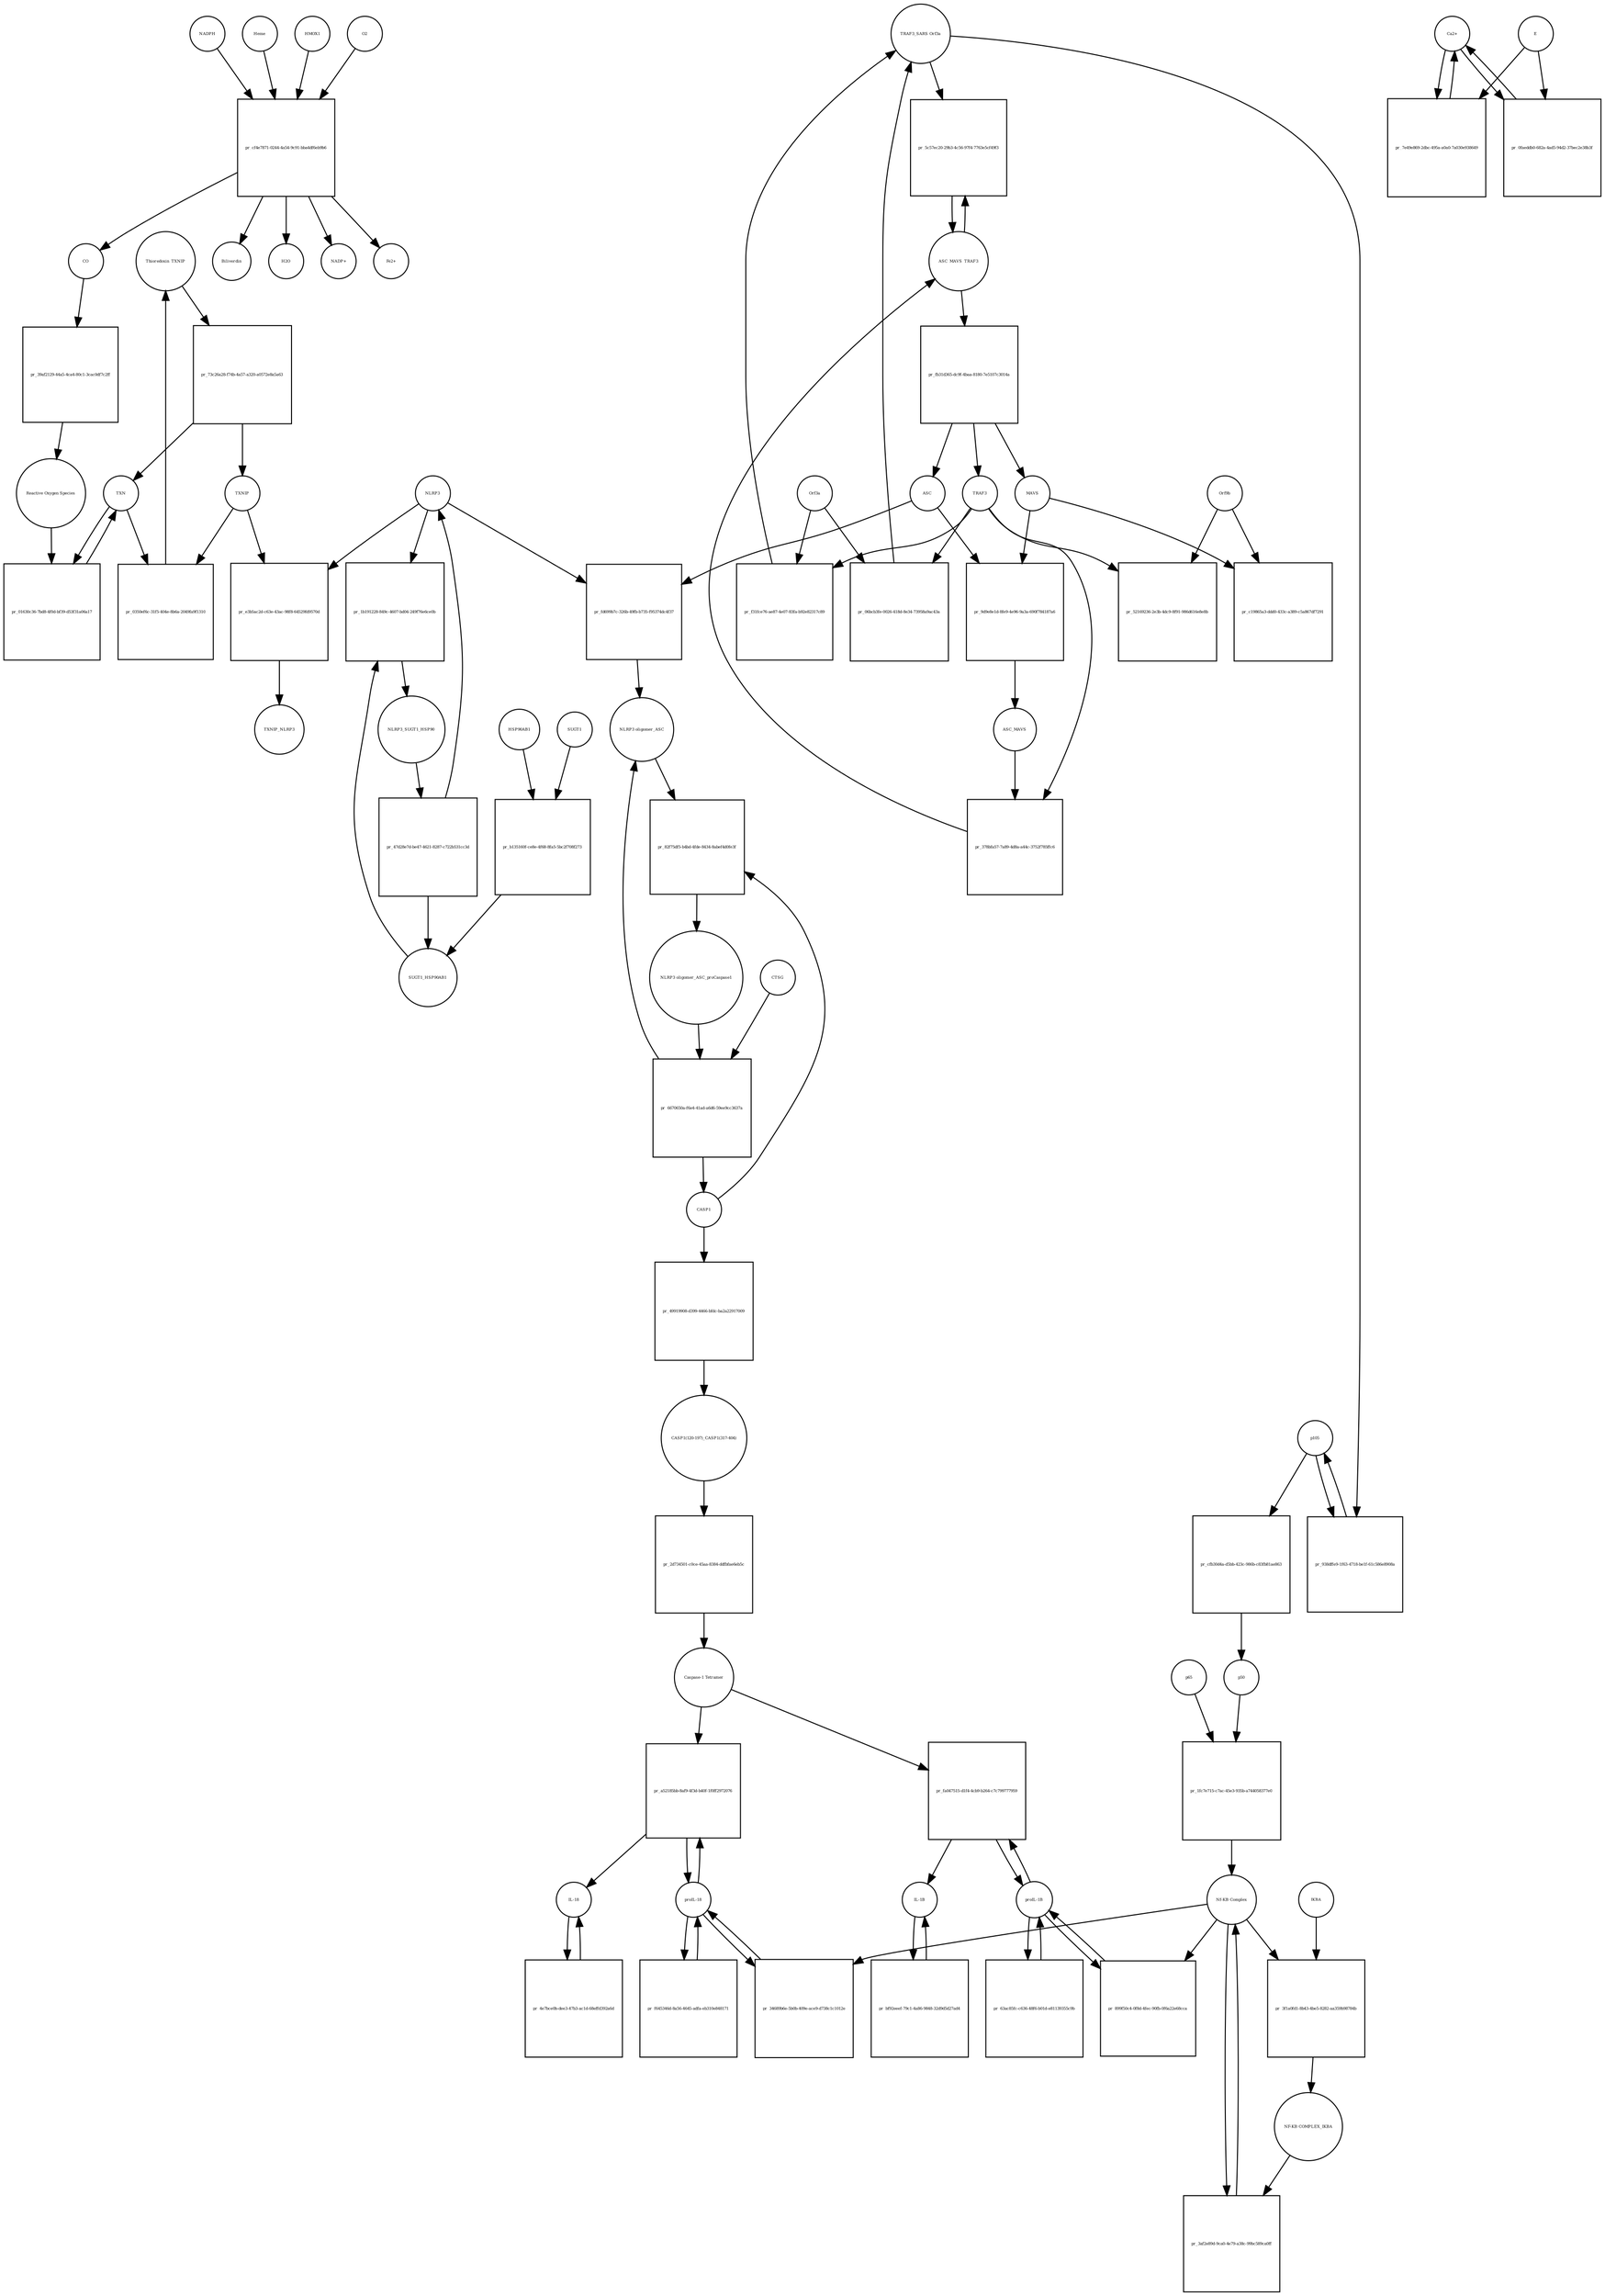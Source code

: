 strict digraph  {
Thioredoxin_TXNIP [annotation="urn_miriam_uniprot_P10599|urn_miriam_uniprot_Q9H3M7", bipartite=0, cls=complex, fontsize=4, label=Thioredoxin_TXNIP, shape=circle];
"pr_73c26a28-f74b-4a57-a320-a0572e8a5a63" [annotation="", bipartite=1, cls=process, fontsize=4, label="pr_73c26a28-f74b-4a57-a320-a0572e8a5a63", shape=square];
TXNIP [annotation=urn_miriam_uniprot_Q9H3M7, bipartite=0, cls=macromolecule, fontsize=4, label=TXNIP, shape=circle];
TXN [annotation=urn_miriam_uniprot_P10599, bipartite=0, cls=macromolecule, fontsize=4, label=TXN, shape=circle];
"pr_01630c36-7bd8-4f0d-bf39-d53f31a06a17" [annotation="", bipartite=1, cls=process, fontsize=4, label="pr_01630c36-7bd8-4f0d-bf39-d53f31a06a17", shape=square];
"Reactive Oxygen Species" [annotation="urn_miriam_obo.chebi_CHEBI%3A26523", bipartite=0, cls="simple chemical", fontsize=4, label="Reactive Oxygen Species", shape=circle];
"pr_0350ef6c-31f5-404e-8b6a-2049fa9f1310" [annotation="", bipartite=1, cls=process, fontsize=4, label="pr_0350ef6c-31f5-404e-8b6a-2049fa9f1310", shape=square];
HSP90AB1 [annotation=urn_miriam_uniprot_P08238, bipartite=0, cls=macromolecule, fontsize=4, label=HSP90AB1, shape=circle];
"pr_b135160f-ce8e-4f68-8fa5-5bc2f708f273" [annotation="", bipartite=1, cls=process, fontsize=4, label="pr_b135160f-ce8e-4f68-8fa5-5bc2f708f273", shape=square];
SUGT1 [annotation=urn_miriam_uniprot_Q9Y2Z0, bipartite=0, cls=macromolecule, fontsize=4, label=SUGT1, shape=circle];
SUGT1_HSP90AB1 [annotation="urn_miriam_uniprot_P08238|urn_miriam_uniprot_Q9Y2Z0", bipartite=0, cls=complex, fontsize=4, label=SUGT1_HSP90AB1, shape=circle];
NLRP3 [annotation=urn_miriam_uniprot_Q96P20, bipartite=0, cls=macromolecule, fontsize=4, label=NLRP3, shape=circle];
"pr_e3b5ac2d-c63e-43ac-98f8-64529fd9570d" [annotation="", bipartite=1, cls=process, fontsize=4, label="pr_e3b5ac2d-c63e-43ac-98f8-64529fd9570d", shape=square];
TXNIP_NLRP3 [annotation="urn_miriam_uniprot_Q9H3M7|urn_miriam_uniprot_Q96P20", bipartite=0, cls=complex, fontsize=4, label=TXNIP_NLRP3, shape=circle];
"NLRP3 oligomer_ASC_proCaspase1" [annotation="urn_miriam_uniprot_P29466|urn_miriam_uniprot_Q9ULZ3|urn_miriam_uniprot_Q96P20", bipartite=0, cls=complex, fontsize=4, label="NLRP3 oligomer_ASC_proCaspase1", shape=circle];
"pr_6670650a-f6e4-41ad-a6d6-59ee9cc3637a" [annotation="", bipartite=1, cls=process, fontsize=4, label="pr_6670650a-f6e4-41ad-a6d6-59ee9cc3637a", shape=square];
CASP1 [annotation=urn_miriam_uniprot_P29466, bipartite=0, cls=macromolecule, fontsize=4, label=CASP1, shape=circle];
CTSG [annotation=urn_miriam_uniprot_P08311, bipartite=0, cls=macromolecule, fontsize=4, label=CTSG, shape=circle];
"NLRP3 oligomer_ASC" [annotation="urn_miriam_uniprot_Q9ULZ3|urn_miriam_uniprot_Q96P20", bipartite=0, cls=complex, fontsize=4, label="NLRP3 oligomer_ASC", shape=circle];
"pr_49919908-d399-4466-bfdc-ba2a22917009" [annotation="", bipartite=1, cls=process, fontsize=4, label="pr_49919908-d399-4466-bfdc-ba2a22917009", shape=square];
"CASP1(120-197)_CASP1(317-404)" [annotation=urn_miriam_uniprot_P29466, bipartite=0, cls=complex, fontsize=4, label="CASP1(120-197)_CASP1(317-404)", shape=circle];
"pr_2d734501-c0ce-45aa-8384-ddfbfae6eb5c" [annotation="", bipartite=1, cls=process, fontsize=4, label="pr_2d734501-c0ce-45aa-8384-ddfbfae6eb5c", shape=square];
"Caspase-1 Tetramer" [annotation=urn_miriam_uniprot_P29466, bipartite=0, cls="complex multimer", fontsize=4, label="Caspase-1 Tetramer", shape=circle];
"proIL-1B" [annotation=urn_miriam_uniprot_P01584, bipartite=0, cls=macromolecule, fontsize=4, label="proIL-1B", shape=circle];
"pr_fa047515-d1f4-4cb9-b264-c7c799777959" [annotation="", bipartite=1, cls=process, fontsize=4, label="pr_fa047515-d1f4-4cb9-b264-c7c799777959", shape=square];
"IL-1B" [annotation=urn_miriam_uniprot_P01584, bipartite=0, cls=macromolecule, fontsize=4, label="IL-1B", shape=circle];
"pr_bf92eeef-79c1-4a86-9848-32d9d5d27ad4" [annotation="", bipartite=1, cls="omitted process", fontsize=4, label="pr_bf92eeef-79c1-4a86-9848-32d9d5d27ad4", shape=square];
"proIL-18" [annotation=urn_miriam_uniprot_Q14116, bipartite=0, cls=macromolecule, fontsize=4, label="proIL-18", shape=circle];
"pr_a52185bb-8af9-4f3d-b40f-1f0ff2972076" [annotation="", bipartite=1, cls=process, fontsize=4, label="pr_a52185bb-8af9-4f3d-b40f-1f0ff2972076", shape=square];
"IL-18" [annotation=urn_miriam_uniprot_Q14116, bipartite=0, cls=macromolecule, fontsize=4, label="IL-18", shape=circle];
"pr_4e7bce0b-dee3-47b3-ac1d-68effd392a6d" [annotation="", bipartite=1, cls="omitted process", fontsize=4, label="pr_4e7bce0b-dee3-47b3-ac1d-68effd392a6d", shape=square];
"pr_82f75df5-b4bd-4fde-8434-8abef4d0fe3f" [annotation="", bipartite=1, cls=process, fontsize=4, label="pr_82f75df5-b4bd-4fde-8434-8abef4d0fe3f", shape=square];
"pr_899f50c4-0f8d-4fec-90fb-0f6a22e68cca" [annotation="", bipartite=1, cls=process, fontsize=4, label="pr_899f50c4-0f8d-4fec-90fb-0f6a22e68cca", shape=square];
"Nf-KB Complex" [annotation="urn_miriam_uniprot_P19838|urn_miriam_uniprot_Q00653", bipartite=0, cls=complex, fontsize=4, label="Nf-KB Complex", shape=circle];
"pr_34689b6e-5b0b-409e-ace9-d738c1c1012e" [annotation="", bipartite=1, cls=process, fontsize=4, label="pr_34689b6e-5b0b-409e-ace9-d738c1c1012e", shape=square];
p50 [annotation=urn_miriam_uniprot_P19838, bipartite=0, cls=macromolecule, fontsize=4, label=p50, shape=circle];
"pr_1fc7e715-c7ac-45e3-935b-a744058377e0" [annotation="", bipartite=1, cls=process, fontsize=4, label="pr_1fc7e715-c7ac-45e3-935b-a744058377e0", shape=square];
p65 [annotation=urn_miriam_uniprot_Q00653, bipartite=0, cls=macromolecule, fontsize=4, label=p65, shape=circle];
Orf3a [annotation="urn_miriam_uniprot_P59632|urn_miriam_taxonomy_694009", bipartite=0, cls=macromolecule, fontsize=4, label=Orf3a, shape=circle];
"pr_06bcb3fe-0026-418d-8e34-73958a9ac43a" [annotation="", bipartite=1, cls=process, fontsize=4, label="pr_06bcb3fe-0026-418d-8e34-73958a9ac43a", shape=square];
TRAF3 [annotation=urn_miriam_uniprot_Q13114, bipartite=0, cls=macromolecule, fontsize=4, label=TRAF3, shape=circle];
"TRAF3_SARS Orf3a" [annotation="urn_miriam_uniprot_P59632|urn_miriam_uniprot_Q13114|urn_miriam_taxonomy_694009", bipartite=0, cls=complex, fontsize=4, label="TRAF3_SARS Orf3a", shape=circle];
p105 [annotation=urn_miriam_uniprot_P19838, bipartite=0, cls=macromolecule, fontsize=4, label=p105, shape=circle];
"pr_cfb30d4a-d5bb-423c-986b-c83fb81ae863" [annotation="", bipartite=1, cls="omitted process", fontsize=4, label="pr_cfb30d4a-d5bb-423c-986b-c83fb81ae863", shape=square];
ASC [annotation=urn_miriam_uniprot_Q9ULZ3, bipartite=0, cls=macromolecule, fontsize=4, label=ASC, shape=circle];
"pr_fd699b7c-326b-49fb-b735-f95374dc4f37" [annotation="", bipartite=1, cls=process, fontsize=4, label="pr_fd699b7c-326b-49fb-b735-f95374dc4f37", shape=square];
IKBA [annotation="", bipartite=0, cls=macromolecule, fontsize=4, label=IKBA, shape=circle];
"pr_3f1a0fd1-8b43-4be5-8282-aa359b98784b" [annotation="", bipartite=1, cls=process, fontsize=4, label="pr_3f1a0fd1-8b43-4be5-8282-aa359b98784b", shape=square];
"NF-KB COMPLEX_IKBA" [annotation=urn_miriam_uniprot_P19838, bipartite=0, cls=complex, fontsize=4, label="NF-KB COMPLEX_IKBA", shape=circle];
"pr_3af2e89d-9ca0-4e79-a38c-99bc589ca0ff" [annotation="", bipartite=1, cls=process, fontsize=4, label="pr_3af2e89d-9ca0-4e79-a38c-99bc589ca0ff", shape=square];
NLRP3_SUGT1_HSP90 [annotation="urn_miriam_uniprot_P08238|urn_miriam_uniprot_Q96P20|urn_miriam_uniprot_Q9Y2Z0", bipartite=0, cls=complex, fontsize=4, label=NLRP3_SUGT1_HSP90, shape=circle];
"pr_47d28e7d-be47-4621-8287-c722b531cc3d" [annotation="", bipartite=1, cls="omitted process", fontsize=4, label="pr_47d28e7d-be47-4621-8287-c722b531cc3d", shape=square];
"pr_9d9e8e1d-8fe9-4e96-9a3a-690f784187a6" [annotation="", bipartite=1, cls=process, fontsize=4, label="pr_9d9e8e1d-8fe9-4e96-9a3a-690f784187a6", shape=square];
ASC_MAVS [annotation=urn_miriam_uniprot_Q9ULZ3, bipartite=0, cls=complex, fontsize=4, label=ASC_MAVS, shape=circle];
MAVS [annotation=urn_miriam_uniprot_Q7Z434, bipartite=0, cls=macromolecule, fontsize=4, label=MAVS, shape=circle];
"pr_378bfa57-7a89-4d8a-a44c-3752f785ffc6" [annotation="", bipartite=1, cls=process, fontsize=4, label="pr_378bfa57-7a89-4d8a-a44c-3752f785ffc6", shape=square];
ASC_MAVS_TRAF3 [annotation="urn_miriam_pubmed_25847972|urn_miriam_uniprot_Q9ULZ3|urn_miriam_uniprot_Q13114", bipartite=0, cls=complex, fontsize=4, label=ASC_MAVS_TRAF3, shape=circle];
"pr_fb31d365-dc9f-4baa-8180-7e5107c3014a" [annotation="", bipartite=1, cls=process, fontsize=4, label="pr_fb31d365-dc9f-4baa-8180-7e5107c3014a", shape=square];
"pr_5c57ec20-29b3-4c56-97f4-7763e5cf49f3" [annotation="", bipartite=1, cls="omitted process", fontsize=4, label="pr_5c57ec20-29b3-4c56-97f4-7763e5cf49f3", shape=square];
"pr_1b191228-849c-4607-bd04-249f76e6ce0b" [annotation="", bipartite=1, cls=process, fontsize=4, label="pr_1b191228-849c-4607-bd04-249f76e6ce0b", shape=square];
"pr_63ac85fc-c636-48f6-b01d-e81139355c9b" [annotation="", bipartite=1, cls=process, fontsize=4, label="pr_63ac85fc-c636-48f6-b01d-e81139355c9b", shape=square];
"pr_f645346d-8a56-4645-adfa-eb310e848171" [annotation="", bipartite=1, cls=process, fontsize=4, label="pr_f645346d-8a56-4645-adfa-eb310e848171", shape=square];
"Ca2+" [annotation="urn_miriam_obo.chebi_CHEBI%3A29108", bipartite=0, cls="simple chemical", fontsize=4, label="Ca2+", shape=circle];
"pr_7e49e869-2dbc-495a-a0a0-7a030e938649" [annotation="", bipartite=1, cls=process, fontsize=4, label="pr_7e49e869-2dbc-495a-a0a0-7a030e938649", shape=square];
E [annotation="urn_miriam_uniprot_P59637|urn_miriam_taxonomy_694009", bipartite=0, cls=macromolecule, fontsize=4, label=E, shape=circle];
"pr_0faeddb0-682a-4ad5-94d2-37bec2e38b3f" [annotation="", bipartite=1, cls=process, fontsize=4, label="pr_0faeddb0-682a-4ad5-94d2-37bec2e38b3f", shape=square];
"pr_f31fce76-ae87-4e07-83fa-b92e82317c89" [annotation="", bipartite=1, cls=process, fontsize=4, label="pr_f31fce76-ae87-4e07-83fa-b92e82317c89", shape=square];
"pr_938dffe9-1f63-4718-be1f-61c586e8908a" [annotation="", bipartite=1, cls="omitted process", fontsize=4, label="pr_938dffe9-1f63-4718-be1f-61c586e8908a", shape=square];
Heme [annotation="urn_miriam_obo.chebi_CHEBI%3A30413", bipartite=0, cls="simple chemical", fontsize=4, label=Heme, shape=circle];
"pr_cf4e7871-0244-4a54-9c91-bba4df6eb9b6" [annotation="", bipartite=1, cls=process, fontsize=4, label="pr_cf4e7871-0244-4a54-9c91-bba4df6eb9b6", shape=square];
Biliverdin [annotation="urn_miriam_obo.chebi_CHEBI%3A17033", bipartite=0, cls="simple chemical", fontsize=4, label=Biliverdin, shape=circle];
HMOX1 [annotation=urn_miriam_uniprot_P09601, bipartite=0, cls=macromolecule, fontsize=4, label=HMOX1, shape=circle];
O2 [annotation="urn_miriam_obo.chebi_CHEBI%3A15379", bipartite=0, cls="simple chemical", fontsize=4, label=O2, shape=circle];
NADPH [annotation="urn_miriam_obo.chebi_CHEBI%3A16474", bipartite=0, cls="simple chemical", fontsize=4, label=NADPH, shape=circle];
H2O [annotation="urn_miriam_obo.chebi_CHEBI%3A15377", bipartite=0, cls="simple chemical", fontsize=4, label=H2O, shape=circle];
"NADP+" [annotation="urn_miriam_obo.chebi_CHEBI%3A18009", bipartite=0, cls="simple chemical", fontsize=4, label="NADP+", shape=circle];
CO [annotation="urn_miriam_obo.chebi_CHEBI%3A17245", bipartite=0, cls="simple chemical", fontsize=4, label=CO, shape=circle];
"Fe2+" [annotation="urn_miriam_obo.chebi_CHEBI%3A29033", bipartite=0, cls="simple chemical", fontsize=4, label="Fe2+", shape=circle];
"pr_39af2129-44a5-4ca4-80c1-3cac0df7c2ff" [annotation="", bipartite=1, cls=process, fontsize=4, label="pr_39af2129-44a5-4ca4-80c1-3cac0df7c2ff", shape=square];
"pr_c19865a3-ddd0-433c-a389-c5a867df7291" [annotation="", bipartite=1, cls=process, fontsize=4, label="pr_c19865a3-ddd0-433c-a389-c5a867df7291", shape=square];
Orf9b [annotation="urn_miriam_taxonomy_694009|urn_miriam_uniprot_P59636", bipartite=0, cls=macromolecule, fontsize=4, label=Orf9b, shape=circle];
"pr_52169236-2e3b-4dc9-8f91-986d616e8e8b" [annotation="", bipartite=1, cls=process, fontsize=4, label="pr_52169236-2e3b-4dc9-8f91-986d616e8e8b", shape=square];
Thioredoxin_TXNIP -> "pr_73c26a28-f74b-4a57-a320-a0572e8a5a63"  [annotation="", interaction_type=consumption];
"pr_73c26a28-f74b-4a57-a320-a0572e8a5a63" -> TXNIP  [annotation="", interaction_type=production];
"pr_73c26a28-f74b-4a57-a320-a0572e8a5a63" -> TXN  [annotation="", interaction_type=production];
TXNIP -> "pr_0350ef6c-31f5-404e-8b6a-2049fa9f1310"  [annotation="", interaction_type=consumption];
TXNIP -> "pr_e3b5ac2d-c63e-43ac-98f8-64529fd9570d"  [annotation="", interaction_type=consumption];
TXN -> "pr_01630c36-7bd8-4f0d-bf39-d53f31a06a17"  [annotation="", interaction_type=consumption];
TXN -> "pr_0350ef6c-31f5-404e-8b6a-2049fa9f1310"  [annotation="", interaction_type=consumption];
"pr_01630c36-7bd8-4f0d-bf39-d53f31a06a17" -> TXN  [annotation="", interaction_type=production];
"Reactive Oxygen Species" -> "pr_01630c36-7bd8-4f0d-bf39-d53f31a06a17"  [annotation="", interaction_type="necessary stimulation"];
"pr_0350ef6c-31f5-404e-8b6a-2049fa9f1310" -> Thioredoxin_TXNIP  [annotation="", interaction_type=production];
HSP90AB1 -> "pr_b135160f-ce8e-4f68-8fa5-5bc2f708f273"  [annotation="", interaction_type=consumption];
"pr_b135160f-ce8e-4f68-8fa5-5bc2f708f273" -> SUGT1_HSP90AB1  [annotation="", interaction_type=production];
SUGT1 -> "pr_b135160f-ce8e-4f68-8fa5-5bc2f708f273"  [annotation="", interaction_type=consumption];
SUGT1_HSP90AB1 -> "pr_1b191228-849c-4607-bd04-249f76e6ce0b"  [annotation="", interaction_type=consumption];
NLRP3 -> "pr_e3b5ac2d-c63e-43ac-98f8-64529fd9570d"  [annotation="", interaction_type=consumption];
NLRP3 -> "pr_fd699b7c-326b-49fb-b735-f95374dc4f37"  [annotation="", interaction_type=consumption];
NLRP3 -> "pr_1b191228-849c-4607-bd04-249f76e6ce0b"  [annotation="", interaction_type=consumption];
"pr_e3b5ac2d-c63e-43ac-98f8-64529fd9570d" -> TXNIP_NLRP3  [annotation="", interaction_type=production];
"NLRP3 oligomer_ASC_proCaspase1" -> "pr_6670650a-f6e4-41ad-a6d6-59ee9cc3637a"  [annotation="", interaction_type=consumption];
"pr_6670650a-f6e4-41ad-a6d6-59ee9cc3637a" -> CASP1  [annotation="", interaction_type=production];
"pr_6670650a-f6e4-41ad-a6d6-59ee9cc3637a" -> "NLRP3 oligomer_ASC"  [annotation="", interaction_type=production];
CASP1 -> "pr_49919908-d399-4466-bfdc-ba2a22917009"  [annotation="", interaction_type=consumption];
CASP1 -> "pr_82f75df5-b4bd-4fde-8434-8abef4d0fe3f"  [annotation="", interaction_type=consumption];
CTSG -> "pr_6670650a-f6e4-41ad-a6d6-59ee9cc3637a"  [annotation="", interaction_type=catalysis];
"NLRP3 oligomer_ASC" -> "pr_82f75df5-b4bd-4fde-8434-8abef4d0fe3f"  [annotation="", interaction_type=consumption];
"pr_49919908-d399-4466-bfdc-ba2a22917009" -> "CASP1(120-197)_CASP1(317-404)"  [annotation="", interaction_type=production];
"CASP1(120-197)_CASP1(317-404)" -> "pr_2d734501-c0ce-45aa-8384-ddfbfae6eb5c"  [annotation="", interaction_type=consumption];
"pr_2d734501-c0ce-45aa-8384-ddfbfae6eb5c" -> "Caspase-1 Tetramer"  [annotation="", interaction_type=production];
"Caspase-1 Tetramer" -> "pr_fa047515-d1f4-4cb9-b264-c7c799777959"  [annotation="", interaction_type=catalysis];
"Caspase-1 Tetramer" -> "pr_a52185bb-8af9-4f3d-b40f-1f0ff2972076"  [annotation="", interaction_type=catalysis];
"proIL-1B" -> "pr_fa047515-d1f4-4cb9-b264-c7c799777959"  [annotation="", interaction_type=consumption];
"proIL-1B" -> "pr_899f50c4-0f8d-4fec-90fb-0f6a22e68cca"  [annotation="", interaction_type=consumption];
"proIL-1B" -> "pr_63ac85fc-c636-48f6-b01d-e81139355c9b"  [annotation="", interaction_type=consumption];
"pr_fa047515-d1f4-4cb9-b264-c7c799777959" -> "IL-1B"  [annotation="", interaction_type=production];
"pr_fa047515-d1f4-4cb9-b264-c7c799777959" -> "proIL-1B"  [annotation="", interaction_type=production];
"IL-1B" -> "pr_bf92eeef-79c1-4a86-9848-32d9d5d27ad4"  [annotation="", interaction_type=consumption];
"pr_bf92eeef-79c1-4a86-9848-32d9d5d27ad4" -> "IL-1B"  [annotation="", interaction_type=production];
"proIL-18" -> "pr_a52185bb-8af9-4f3d-b40f-1f0ff2972076"  [annotation="", interaction_type=consumption];
"proIL-18" -> "pr_34689b6e-5b0b-409e-ace9-d738c1c1012e"  [annotation="", interaction_type=consumption];
"proIL-18" -> "pr_f645346d-8a56-4645-adfa-eb310e848171"  [annotation="", interaction_type=consumption];
"pr_a52185bb-8af9-4f3d-b40f-1f0ff2972076" -> "IL-18"  [annotation="", interaction_type=production];
"pr_a52185bb-8af9-4f3d-b40f-1f0ff2972076" -> "proIL-18"  [annotation="", interaction_type=production];
"IL-18" -> "pr_4e7bce0b-dee3-47b3-ac1d-68effd392a6d"  [annotation="", interaction_type=consumption];
"pr_4e7bce0b-dee3-47b3-ac1d-68effd392a6d" -> "IL-18"  [annotation="", interaction_type=production];
"pr_82f75df5-b4bd-4fde-8434-8abef4d0fe3f" -> "NLRP3 oligomer_ASC_proCaspase1"  [annotation="", interaction_type=production];
"pr_899f50c4-0f8d-4fec-90fb-0f6a22e68cca" -> "proIL-1B"  [annotation="", interaction_type=production];
"Nf-KB Complex" -> "pr_899f50c4-0f8d-4fec-90fb-0f6a22e68cca"  [annotation=urn_miriam_pubmed_31034780, interaction_type=catalysis];
"Nf-KB Complex" -> "pr_34689b6e-5b0b-409e-ace9-d738c1c1012e"  [annotation=urn_miriam_pubmed_31034780, interaction_type=catalysis];
"Nf-KB Complex" -> "pr_3f1a0fd1-8b43-4be5-8282-aa359b98784b"  [annotation="", interaction_type=consumption];
"Nf-KB Complex" -> "pr_3af2e89d-9ca0-4e79-a38c-99bc589ca0ff"  [annotation="", interaction_type=consumption];
"pr_34689b6e-5b0b-409e-ace9-d738c1c1012e" -> "proIL-18"  [annotation="", interaction_type=production];
p50 -> "pr_1fc7e715-c7ac-45e3-935b-a744058377e0"  [annotation="", interaction_type=consumption];
"pr_1fc7e715-c7ac-45e3-935b-a744058377e0" -> "Nf-KB Complex"  [annotation="", interaction_type=production];
p65 -> "pr_1fc7e715-c7ac-45e3-935b-a744058377e0"  [annotation="", interaction_type=consumption];
Orf3a -> "pr_06bcb3fe-0026-418d-8e34-73958a9ac43a"  [annotation="", interaction_type=consumption];
Orf3a -> "pr_f31fce76-ae87-4e07-83fa-b92e82317c89"  [annotation="", interaction_type=consumption];
"pr_06bcb3fe-0026-418d-8e34-73958a9ac43a" -> "TRAF3_SARS Orf3a"  [annotation="", interaction_type=production];
TRAF3 -> "pr_06bcb3fe-0026-418d-8e34-73958a9ac43a"  [annotation="", interaction_type=consumption];
TRAF3 -> "pr_378bfa57-7a89-4d8a-a44c-3752f785ffc6"  [annotation="", interaction_type=consumption];
TRAF3 -> "pr_f31fce76-ae87-4e07-83fa-b92e82317c89"  [annotation="", interaction_type=consumption];
TRAF3 -> "pr_52169236-2e3b-4dc9-8f91-986d616e8e8b"  [annotation="", interaction_type=consumption];
"TRAF3_SARS Orf3a" -> "pr_5c57ec20-29b3-4c56-97f4-7763e5cf49f3"  [annotation="urn_miriam_pubmed_25847972|urn_miriam_pubmed_31034780|urn_miriam_taxonomy_9606", interaction_type=catalysis];
"TRAF3_SARS Orf3a" -> "pr_938dffe9-1f63-4718-be1f-61c586e8908a"  [annotation="urn_miriam_pubmed_31034780|urn_miriam_taxonomy_9606", interaction_type=catalysis];
p105 -> "pr_cfb30d4a-d5bb-423c-986b-c83fb81ae863"  [annotation="", interaction_type=consumption];
p105 -> "pr_938dffe9-1f63-4718-be1f-61c586e8908a"  [annotation="", interaction_type=consumption];
"pr_cfb30d4a-d5bb-423c-986b-c83fb81ae863" -> p50  [annotation="", interaction_type=production];
ASC -> "pr_fd699b7c-326b-49fb-b735-f95374dc4f37"  [annotation="", interaction_type=consumption];
ASC -> "pr_9d9e8e1d-8fe9-4e96-9a3a-690f784187a6"  [annotation="", interaction_type=consumption];
"pr_fd699b7c-326b-49fb-b735-f95374dc4f37" -> "NLRP3 oligomer_ASC"  [annotation="", interaction_type=production];
IKBA -> "pr_3f1a0fd1-8b43-4be5-8282-aa359b98784b"  [annotation="", interaction_type=consumption];
"pr_3f1a0fd1-8b43-4be5-8282-aa359b98784b" -> "NF-KB COMPLEX_IKBA"  [annotation="", interaction_type=production];
"NF-KB COMPLEX_IKBA" -> "pr_3af2e89d-9ca0-4e79-a38c-99bc589ca0ff"  [annotation="", interaction_type=inhibition];
"pr_3af2e89d-9ca0-4e79-a38c-99bc589ca0ff" -> "Nf-KB Complex"  [annotation="", interaction_type=production];
NLRP3_SUGT1_HSP90 -> "pr_47d28e7d-be47-4621-8287-c722b531cc3d"  [annotation="", interaction_type=consumption];
"pr_47d28e7d-be47-4621-8287-c722b531cc3d" -> NLRP3  [annotation="", interaction_type=production];
"pr_47d28e7d-be47-4621-8287-c722b531cc3d" -> SUGT1_HSP90AB1  [annotation="", interaction_type=production];
"pr_9d9e8e1d-8fe9-4e96-9a3a-690f784187a6" -> ASC_MAVS  [annotation="", interaction_type=production];
ASC_MAVS -> "pr_378bfa57-7a89-4d8a-a44c-3752f785ffc6"  [annotation="", interaction_type=consumption];
MAVS -> "pr_9d9e8e1d-8fe9-4e96-9a3a-690f784187a6"  [annotation="", interaction_type=consumption];
MAVS -> "pr_c19865a3-ddd0-433c-a389-c5a867df7291"  [annotation="", interaction_type=consumption];
"pr_378bfa57-7a89-4d8a-a44c-3752f785ffc6" -> ASC_MAVS_TRAF3  [annotation="", interaction_type=production];
ASC_MAVS_TRAF3 -> "pr_fb31d365-dc9f-4baa-8180-7e5107c3014a"  [annotation="", interaction_type=consumption];
ASC_MAVS_TRAF3 -> "pr_5c57ec20-29b3-4c56-97f4-7763e5cf49f3"  [annotation="", interaction_type=consumption];
"pr_fb31d365-dc9f-4baa-8180-7e5107c3014a" -> ASC  [annotation="", interaction_type=production];
"pr_fb31d365-dc9f-4baa-8180-7e5107c3014a" -> TRAF3  [annotation="", interaction_type=production];
"pr_fb31d365-dc9f-4baa-8180-7e5107c3014a" -> MAVS  [annotation="", interaction_type=production];
"pr_5c57ec20-29b3-4c56-97f4-7763e5cf49f3" -> ASC_MAVS_TRAF3  [annotation="", interaction_type=production];
"pr_1b191228-849c-4607-bd04-249f76e6ce0b" -> NLRP3_SUGT1_HSP90  [annotation="", interaction_type=production];
"pr_63ac85fc-c636-48f6-b01d-e81139355c9b" -> "proIL-1B"  [annotation="", interaction_type=production];
"pr_f645346d-8a56-4645-adfa-eb310e848171" -> "proIL-18"  [annotation="", interaction_type=production];
"Ca2+" -> "pr_7e49e869-2dbc-495a-a0a0-7a030e938649"  [annotation="", interaction_type=consumption];
"Ca2+" -> "pr_0faeddb0-682a-4ad5-94d2-37bec2e38b3f"  [annotation="", interaction_type=consumption];
"pr_7e49e869-2dbc-495a-a0a0-7a030e938649" -> "Ca2+"  [annotation="", interaction_type=production];
E -> "pr_7e49e869-2dbc-495a-a0a0-7a030e938649"  [annotation="urn_miriam_pubmed_26331680|urn_miriam_doi_10.1016%2Fj.bbrc.2020.05.206|urn_miriam_taxonomy_392815", interaction_type=catalysis];
E -> "pr_0faeddb0-682a-4ad5-94d2-37bec2e38b3f"  [annotation="urn_miriam_pubmed_26331680|urn_miriam_doi_10.1016%2Fj.bbrc.2020.05.206|urn_miriam_taxonomy_392815", interaction_type=catalysis];
"pr_0faeddb0-682a-4ad5-94d2-37bec2e38b3f" -> "Ca2+"  [annotation="", interaction_type=production];
"pr_f31fce76-ae87-4e07-83fa-b92e82317c89" -> "TRAF3_SARS Orf3a"  [annotation="", interaction_type=production];
"pr_938dffe9-1f63-4718-be1f-61c586e8908a" -> p105  [annotation="", interaction_type=production];
Heme -> "pr_cf4e7871-0244-4a54-9c91-bba4df6eb9b6"  [annotation="", interaction_type=consumption];
"pr_cf4e7871-0244-4a54-9c91-bba4df6eb9b6" -> Biliverdin  [annotation="", interaction_type=production];
"pr_cf4e7871-0244-4a54-9c91-bba4df6eb9b6" -> H2O  [annotation="", interaction_type=production];
"pr_cf4e7871-0244-4a54-9c91-bba4df6eb9b6" -> "NADP+"  [annotation="", interaction_type=production];
"pr_cf4e7871-0244-4a54-9c91-bba4df6eb9b6" -> CO  [annotation="", interaction_type=production];
"pr_cf4e7871-0244-4a54-9c91-bba4df6eb9b6" -> "Fe2+"  [annotation="", interaction_type=production];
HMOX1 -> "pr_cf4e7871-0244-4a54-9c91-bba4df6eb9b6"  [annotation="", interaction_type=catalysis];
O2 -> "pr_cf4e7871-0244-4a54-9c91-bba4df6eb9b6"  [annotation="", interaction_type=consumption];
NADPH -> "pr_cf4e7871-0244-4a54-9c91-bba4df6eb9b6"  [annotation="", interaction_type=consumption];
CO -> "pr_39af2129-44a5-4ca4-80c1-3cac0df7c2ff"  [annotation="urn_miriam_pubmed_28356568|urn_miriam_pubmed_25770182", interaction_type=inhibition];
"pr_39af2129-44a5-4ca4-80c1-3cac0df7c2ff" -> "Reactive Oxygen Species"  [annotation="", interaction_type=production];
Orf9b -> "pr_c19865a3-ddd0-433c-a389-c5a867df7291"  [annotation="urn_miriam_doi_10.4049%2Fjimmunol.1303196", interaction_type=catalysis];
Orf9b -> "pr_52169236-2e3b-4dc9-8f91-986d616e8e8b"  [annotation="urn_miriam_doi_10.4049%2Fjimmunol.1303196", interaction_type=catalysis];
}
